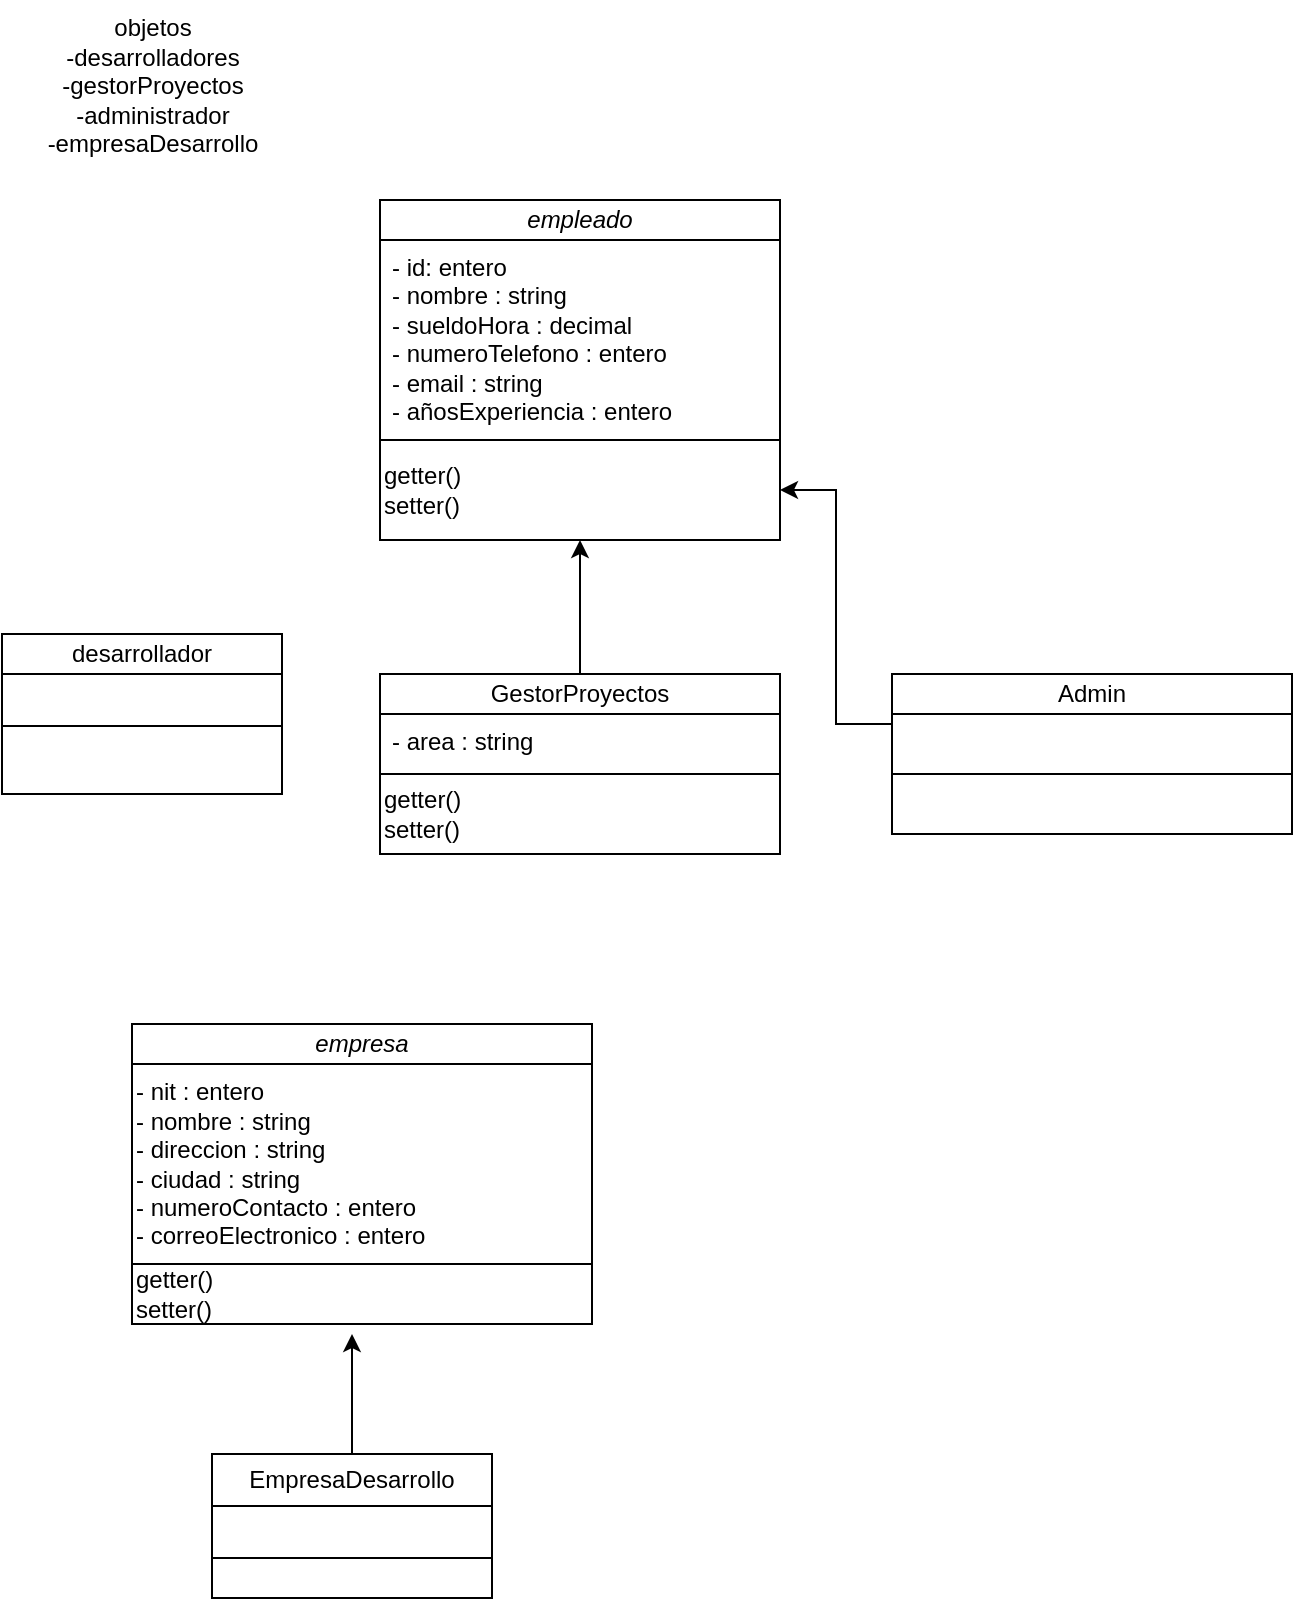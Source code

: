 <mxfile version="24.7.5">
  <diagram id="C5RBs43oDa-KdzZeNtuy" name="Page-1">
    <mxGraphModel dx="519" dy="1508" grid="1" gridSize="10" guides="1" tooltips="1" connect="1" arrows="1" fold="1" page="1" pageScale="1" pageWidth="827" pageHeight="1169" math="0" shadow="0">
      <root>
        <mxCell id="WIyWlLk6GJQsqaUBKTNV-0" />
        <mxCell id="WIyWlLk6GJQsqaUBKTNV-1" parent="WIyWlLk6GJQsqaUBKTNV-0" />
        <mxCell id="eQQbHNW9Zh0sPVYtzJ5o-6" value="objetos&lt;div&gt;-desarrolladores&lt;/div&gt;&lt;div&gt;-gestorProyectos&lt;/div&gt;&lt;div&gt;-administrador&lt;/div&gt;&lt;div&gt;-empresaDesarrollo&lt;/div&gt;&lt;div&gt;&lt;br&gt;&lt;/div&gt;" style="text;html=1;align=center;verticalAlign=middle;resizable=0;points=[];autosize=1;strokeColor=none;fillColor=none;" vertex="1" parent="WIyWlLk6GJQsqaUBKTNV-1">
          <mxGeometry x="35" y="-7" width="130" height="100" as="geometry" />
        </mxCell>
        <mxCell id="eQQbHNW9Zh0sPVYtzJ5o-22" value="" style="group" vertex="1" connectable="0" parent="WIyWlLk6GJQsqaUBKTNV-1">
          <mxGeometry x="25" y="310" width="140" height="80" as="geometry" />
        </mxCell>
        <mxCell id="eQQbHNW9Zh0sPVYtzJ5o-17" value="desarrollador" style="swimlane;fontStyle=0;childLayout=stackLayout;horizontal=1;startSize=20;fillColor=none;horizontalStack=0;resizeParent=1;resizeParentMax=0;resizeLast=0;collapsible=1;marginBottom=0;whiteSpace=wrap;html=1;" vertex="1" parent="eQQbHNW9Zh0sPVYtzJ5o-22">
          <mxGeometry width="140" height="46" as="geometry" />
        </mxCell>
        <mxCell id="eQQbHNW9Zh0sPVYtzJ5o-21" value="" style="html=1;whiteSpace=wrap;" vertex="1" parent="eQQbHNW9Zh0sPVYtzJ5o-22">
          <mxGeometry y="46" width="140" height="34" as="geometry" />
        </mxCell>
        <mxCell id="eQQbHNW9Zh0sPVYtzJ5o-23" value="" style="group" vertex="1" connectable="0" parent="WIyWlLk6GJQsqaUBKTNV-1">
          <mxGeometry x="214" y="93" width="200" height="170" as="geometry" />
        </mxCell>
        <mxCell id="eQQbHNW9Zh0sPVYtzJ5o-12" value="&lt;i&gt;empleado&lt;/i&gt;" style="swimlane;fontStyle=0;childLayout=stackLayout;horizontal=1;startSize=20;fillColor=none;horizontalStack=0;resizeParent=1;resizeParentMax=0;resizeLast=0;collapsible=1;marginBottom=0;whiteSpace=wrap;html=1;movable=0;resizable=0;rotatable=0;deletable=0;editable=0;locked=1;connectable=0;" vertex="1" parent="eQQbHNW9Zh0sPVYtzJ5o-23">
          <mxGeometry width="200" height="120" as="geometry" />
        </mxCell>
        <mxCell id="eQQbHNW9Zh0sPVYtzJ5o-14" value="- id: entero&lt;div&gt;- nombre : string&lt;/div&gt;&lt;div&gt;- sueldoHora : decimal&lt;/div&gt;&lt;div&gt;- numeroTelefono : entero&lt;/div&gt;&lt;div&gt;- email : string&lt;/div&gt;&lt;div&gt;- añosExperiencia : entero&lt;/div&gt;&lt;div&gt;&lt;br&gt;&lt;/div&gt;" style="text;strokeColor=none;fillColor=none;align=left;verticalAlign=top;spacingLeft=4;spacingRight=4;overflow=hidden;rotatable=1;points=[[0,0.5],[1,0.5]];portConstraint=eastwest;whiteSpace=wrap;html=1;movable=1;resizable=1;deletable=1;editable=1;locked=0;connectable=1;" vertex="1" parent="eQQbHNW9Zh0sPVYtzJ5o-12">
          <mxGeometry y="20" width="200" height="100" as="geometry" />
        </mxCell>
        <mxCell id="eQQbHNW9Zh0sPVYtzJ5o-16" value="getter()&lt;div&gt;setter()&lt;/div&gt;" style="html=1;whiteSpace=wrap;movable=1;resizable=1;rotatable=1;deletable=1;editable=1;locked=0;connectable=1;align=left;" vertex="1" parent="eQQbHNW9Zh0sPVYtzJ5o-23">
          <mxGeometry y="120" width="200" height="50" as="geometry" />
        </mxCell>
        <mxCell id="eQQbHNW9Zh0sPVYtzJ5o-40" value="" style="group" vertex="1" connectable="0" parent="WIyWlLk6GJQsqaUBKTNV-1">
          <mxGeometry x="214" y="330" width="200" height="90" as="geometry" />
        </mxCell>
        <mxCell id="eQQbHNW9Zh0sPVYtzJ5o-37" value="GestorProyectos" style="swimlane;fontStyle=0;childLayout=stackLayout;horizontal=1;startSize=20;fillColor=none;horizontalStack=0;resizeParent=1;resizeParentMax=0;resizeLast=0;collapsible=1;marginBottom=0;whiteSpace=wrap;html=1;movable=1;resizable=1;rotatable=1;deletable=1;editable=1;locked=0;connectable=1;" vertex="1" parent="eQQbHNW9Zh0sPVYtzJ5o-40">
          <mxGeometry width="200" height="50" as="geometry" />
        </mxCell>
        <mxCell id="eQQbHNW9Zh0sPVYtzJ5o-38" value="&lt;div&gt;- area : string&lt;/div&gt;&lt;div&gt;&lt;br&gt;&lt;/div&gt;" style="text;strokeColor=none;fillColor=none;align=left;verticalAlign=top;spacingLeft=4;spacingRight=4;overflow=hidden;rotatable=1;points=[[0,0.5],[1,0.5]];portConstraint=eastwest;whiteSpace=wrap;html=1;movable=1;resizable=1;deletable=1;editable=1;locked=0;connectable=1;" vertex="1" parent="eQQbHNW9Zh0sPVYtzJ5o-37">
          <mxGeometry y="20" width="200" height="30" as="geometry" />
        </mxCell>
        <mxCell id="eQQbHNW9Zh0sPVYtzJ5o-39" value="getter()&lt;div&gt;setter()&lt;/div&gt;" style="html=1;whiteSpace=wrap;movable=1;resizable=1;rotatable=1;deletable=1;editable=1;locked=0;connectable=1;align=left;" vertex="1" parent="eQQbHNW9Zh0sPVYtzJ5o-40">
          <mxGeometry y="50" width="200" height="40" as="geometry" />
        </mxCell>
        <mxCell id="eQQbHNW9Zh0sPVYtzJ5o-41" value="" style="edgeStyle=orthogonalEdgeStyle;rounded=0;orthogonalLoop=1;jettySize=auto;html=1;" edge="1" parent="WIyWlLk6GJQsqaUBKTNV-1" source="eQQbHNW9Zh0sPVYtzJ5o-37" target="eQQbHNW9Zh0sPVYtzJ5o-16">
          <mxGeometry relative="1" as="geometry" />
        </mxCell>
        <mxCell id="eQQbHNW9Zh0sPVYtzJ5o-48" style="edgeStyle=orthogonalEdgeStyle;rounded=0;orthogonalLoop=1;jettySize=auto;html=1;entryX=1;entryY=0.5;entryDx=0;entryDy=0;" edge="1" parent="WIyWlLk6GJQsqaUBKTNV-1" source="eQQbHNW9Zh0sPVYtzJ5o-43" target="eQQbHNW9Zh0sPVYtzJ5o-16">
          <mxGeometry relative="1" as="geometry" />
        </mxCell>
        <mxCell id="eQQbHNW9Zh0sPVYtzJ5o-43" value="Admin" style="swimlane;fontStyle=0;childLayout=stackLayout;horizontal=1;startSize=20;fillColor=none;horizontalStack=0;resizeParent=1;resizeParentMax=0;resizeLast=0;collapsible=1;marginBottom=0;whiteSpace=wrap;html=1;movable=1;resizable=1;rotatable=1;deletable=1;editable=1;locked=0;connectable=1;container=0;" vertex="1" parent="WIyWlLk6GJQsqaUBKTNV-1">
          <mxGeometry x="470" y="330" width="200" height="50" as="geometry" />
        </mxCell>
        <mxCell id="eQQbHNW9Zh0sPVYtzJ5o-45" value="" style="html=1;whiteSpace=wrap;movable=1;resizable=1;rotatable=1;deletable=1;editable=1;locked=0;connectable=1;align=left;container=0;" vertex="1" parent="WIyWlLk6GJQsqaUBKTNV-1">
          <mxGeometry x="470" y="380" width="200" height="30" as="geometry" />
        </mxCell>
        <mxCell id="eQQbHNW9Zh0sPVYtzJ5o-44" value="&lt;div&gt;&lt;br&gt;&lt;/div&gt;" style="text;strokeColor=none;fillColor=none;align=left;verticalAlign=top;spacingLeft=4;spacingRight=4;overflow=hidden;rotatable=1;points=[[0,0.5],[1,0.5]];portConstraint=eastwest;whiteSpace=wrap;html=1;movable=1;resizable=1;deletable=1;editable=1;locked=0;connectable=1;" vertex="1" parent="WIyWlLk6GJQsqaUBKTNV-1">
          <mxGeometry x="470" y="350" width="200" height="30" as="geometry" />
        </mxCell>
        <mxCell id="eQQbHNW9Zh0sPVYtzJ5o-49" value="" style="group" vertex="1" connectable="0" parent="WIyWlLk6GJQsqaUBKTNV-1">
          <mxGeometry x="90" y="505" width="230" height="160" as="geometry" />
        </mxCell>
        <mxCell id="eQQbHNW9Zh0sPVYtzJ5o-50" value="&lt;i&gt;empresa&lt;/i&gt;" style="swimlane;fontStyle=0;childLayout=stackLayout;horizontal=1;startSize=20;fillColor=none;horizontalStack=0;resizeParent=1;resizeParentMax=0;resizeLast=0;collapsible=1;marginBottom=0;whiteSpace=wrap;html=1;" vertex="1" parent="eQQbHNW9Zh0sPVYtzJ5o-49">
          <mxGeometry width="230" height="120" as="geometry" />
        </mxCell>
        <mxCell id="eQQbHNW9Zh0sPVYtzJ5o-54" value="- nit : entero&lt;div&gt;- nombre : string&lt;/div&gt;&lt;div&gt;- direccion : string&lt;/div&gt;&lt;div&gt;- ciudad : string&lt;/div&gt;&lt;div&gt;- numeroContacto : entero&lt;/div&gt;&lt;div&gt;- correoElectronico : entero&lt;/div&gt;" style="text;html=1;align=left;verticalAlign=middle;resizable=0;points=[];autosize=1;strokeColor=none;fillColor=none;" vertex="1" parent="eQQbHNW9Zh0sPVYtzJ5o-50">
          <mxGeometry y="20" width="230" height="100" as="geometry" />
        </mxCell>
        <mxCell id="eQQbHNW9Zh0sPVYtzJ5o-51" value="getter()&lt;div&gt;setter()&lt;/div&gt;" style="html=1;whiteSpace=wrap;align=left;" vertex="1" parent="eQQbHNW9Zh0sPVYtzJ5o-49">
          <mxGeometry y="120" width="230" height="30" as="geometry" />
        </mxCell>
        <mxCell id="eQQbHNW9Zh0sPVYtzJ5o-63" style="edgeStyle=orthogonalEdgeStyle;rounded=0;orthogonalLoop=1;jettySize=auto;html=1;" edge="1" parent="WIyWlLk6GJQsqaUBKTNV-1" source="eQQbHNW9Zh0sPVYtzJ5o-58">
          <mxGeometry relative="1" as="geometry">
            <mxPoint x="200" y="660" as="targetPoint" />
          </mxGeometry>
        </mxCell>
        <mxCell id="eQQbHNW9Zh0sPVYtzJ5o-58" value="EmpresaDesarrollo" style="swimlane;fontStyle=0;childLayout=stackLayout;horizontal=1;startSize=26;fillColor=none;horizontalStack=0;resizeParent=1;resizeParentMax=0;resizeLast=0;collapsible=1;marginBottom=0;whiteSpace=wrap;html=1;" vertex="1" parent="WIyWlLk6GJQsqaUBKTNV-1">
          <mxGeometry x="130" y="720" width="140" height="52" as="geometry" />
        </mxCell>
        <mxCell id="eQQbHNW9Zh0sPVYtzJ5o-62" value="" style="html=1;whiteSpace=wrap;" vertex="1" parent="WIyWlLk6GJQsqaUBKTNV-1">
          <mxGeometry x="130" y="772" width="140" height="20" as="geometry" />
        </mxCell>
      </root>
    </mxGraphModel>
  </diagram>
</mxfile>
